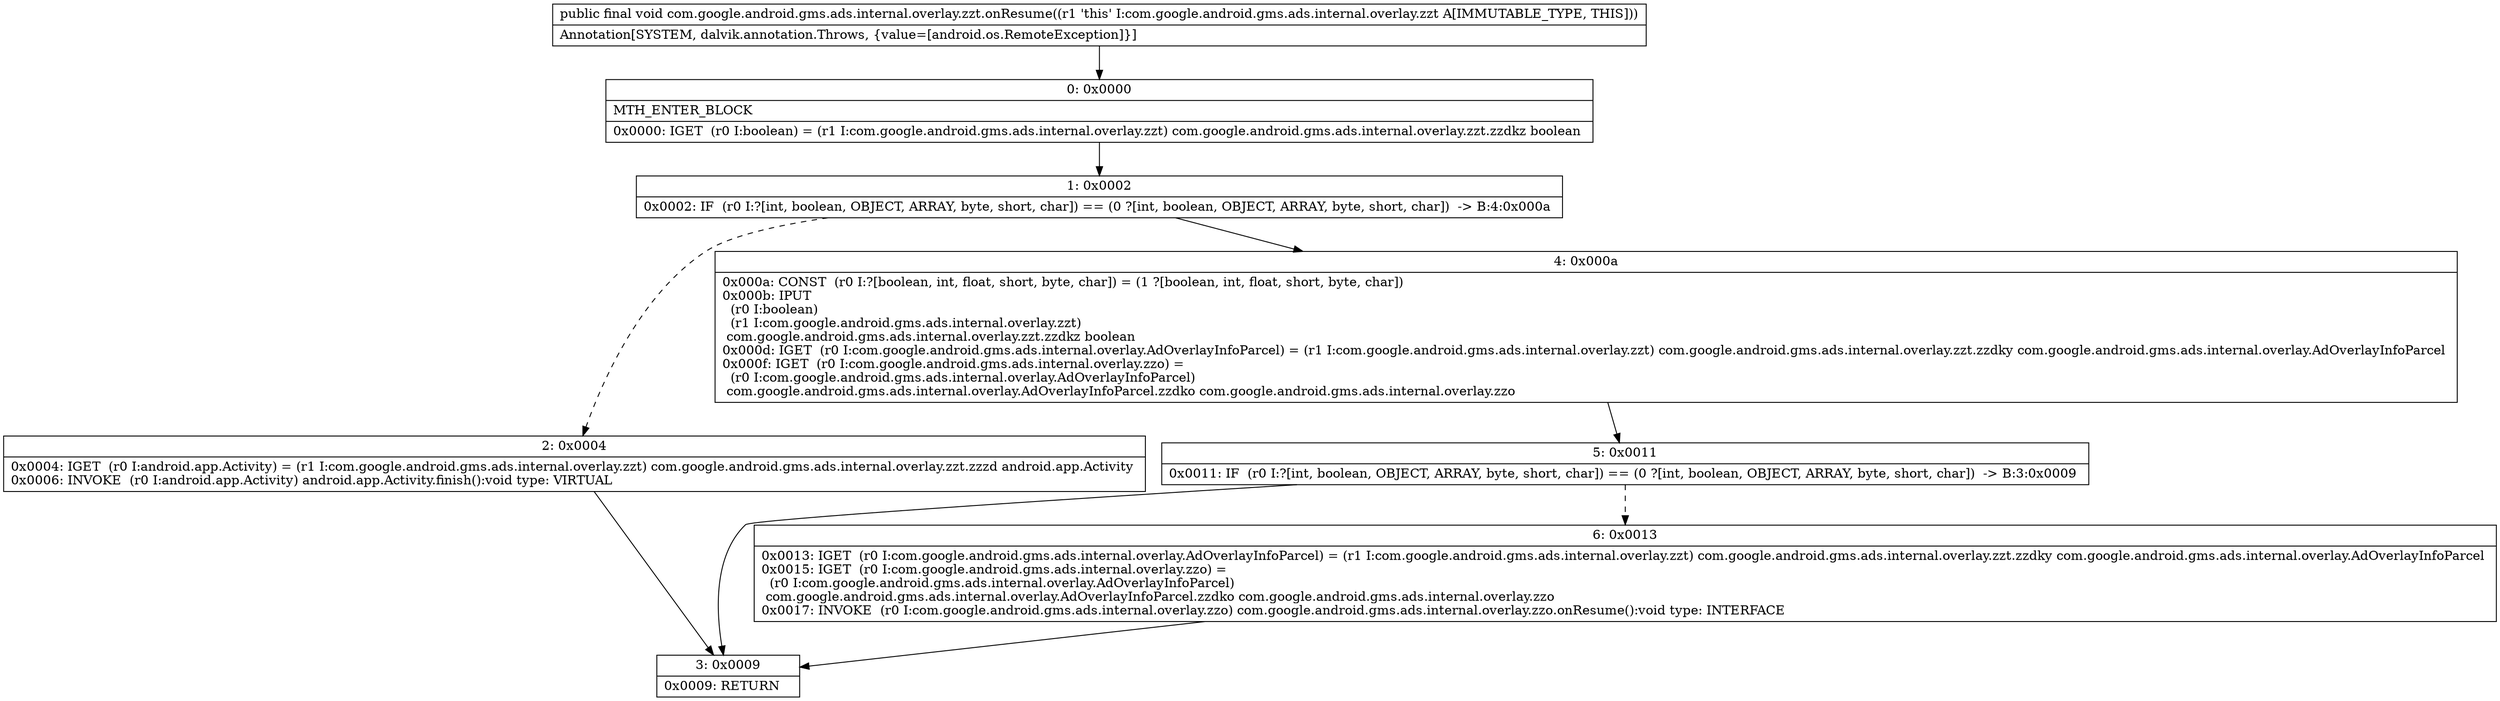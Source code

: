 digraph "CFG forcom.google.android.gms.ads.internal.overlay.zzt.onResume()V" {
Node_0 [shape=record,label="{0\:\ 0x0000|MTH_ENTER_BLOCK\l|0x0000: IGET  (r0 I:boolean) = (r1 I:com.google.android.gms.ads.internal.overlay.zzt) com.google.android.gms.ads.internal.overlay.zzt.zzdkz boolean \l}"];
Node_1 [shape=record,label="{1\:\ 0x0002|0x0002: IF  (r0 I:?[int, boolean, OBJECT, ARRAY, byte, short, char]) == (0 ?[int, boolean, OBJECT, ARRAY, byte, short, char])  \-\> B:4:0x000a \l}"];
Node_2 [shape=record,label="{2\:\ 0x0004|0x0004: IGET  (r0 I:android.app.Activity) = (r1 I:com.google.android.gms.ads.internal.overlay.zzt) com.google.android.gms.ads.internal.overlay.zzt.zzzd android.app.Activity \l0x0006: INVOKE  (r0 I:android.app.Activity) android.app.Activity.finish():void type: VIRTUAL \l}"];
Node_3 [shape=record,label="{3\:\ 0x0009|0x0009: RETURN   \l}"];
Node_4 [shape=record,label="{4\:\ 0x000a|0x000a: CONST  (r0 I:?[boolean, int, float, short, byte, char]) = (1 ?[boolean, int, float, short, byte, char]) \l0x000b: IPUT  \l  (r0 I:boolean)\l  (r1 I:com.google.android.gms.ads.internal.overlay.zzt)\l com.google.android.gms.ads.internal.overlay.zzt.zzdkz boolean \l0x000d: IGET  (r0 I:com.google.android.gms.ads.internal.overlay.AdOverlayInfoParcel) = (r1 I:com.google.android.gms.ads.internal.overlay.zzt) com.google.android.gms.ads.internal.overlay.zzt.zzdky com.google.android.gms.ads.internal.overlay.AdOverlayInfoParcel \l0x000f: IGET  (r0 I:com.google.android.gms.ads.internal.overlay.zzo) = \l  (r0 I:com.google.android.gms.ads.internal.overlay.AdOverlayInfoParcel)\l com.google.android.gms.ads.internal.overlay.AdOverlayInfoParcel.zzdko com.google.android.gms.ads.internal.overlay.zzo \l}"];
Node_5 [shape=record,label="{5\:\ 0x0011|0x0011: IF  (r0 I:?[int, boolean, OBJECT, ARRAY, byte, short, char]) == (0 ?[int, boolean, OBJECT, ARRAY, byte, short, char])  \-\> B:3:0x0009 \l}"];
Node_6 [shape=record,label="{6\:\ 0x0013|0x0013: IGET  (r0 I:com.google.android.gms.ads.internal.overlay.AdOverlayInfoParcel) = (r1 I:com.google.android.gms.ads.internal.overlay.zzt) com.google.android.gms.ads.internal.overlay.zzt.zzdky com.google.android.gms.ads.internal.overlay.AdOverlayInfoParcel \l0x0015: IGET  (r0 I:com.google.android.gms.ads.internal.overlay.zzo) = \l  (r0 I:com.google.android.gms.ads.internal.overlay.AdOverlayInfoParcel)\l com.google.android.gms.ads.internal.overlay.AdOverlayInfoParcel.zzdko com.google.android.gms.ads.internal.overlay.zzo \l0x0017: INVOKE  (r0 I:com.google.android.gms.ads.internal.overlay.zzo) com.google.android.gms.ads.internal.overlay.zzo.onResume():void type: INTERFACE \l}"];
MethodNode[shape=record,label="{public final void com.google.android.gms.ads.internal.overlay.zzt.onResume((r1 'this' I:com.google.android.gms.ads.internal.overlay.zzt A[IMMUTABLE_TYPE, THIS]))  | Annotation[SYSTEM, dalvik.annotation.Throws, \{value=[android.os.RemoteException]\}]\l}"];
MethodNode -> Node_0;
Node_0 -> Node_1;
Node_1 -> Node_2[style=dashed];
Node_1 -> Node_4;
Node_2 -> Node_3;
Node_4 -> Node_5;
Node_5 -> Node_3;
Node_5 -> Node_6[style=dashed];
Node_6 -> Node_3;
}

